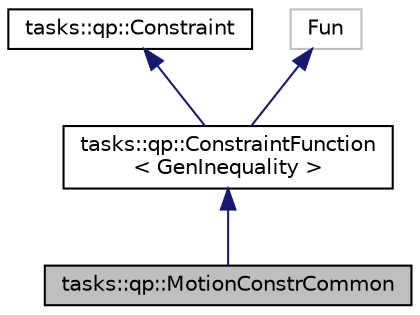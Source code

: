 digraph "tasks::qp::MotionConstrCommon"
{
  edge [fontname="Helvetica",fontsize="10",labelfontname="Helvetica",labelfontsize="10"];
  node [fontname="Helvetica",fontsize="10",shape=record];
  Node7 [label="tasks::qp::MotionConstrCommon",height=0.2,width=0.4,color="black", fillcolor="grey75", style="filled", fontcolor="black"];
  Node8 -> Node7 [dir="back",color="midnightblue",fontsize="10",style="solid",fontname="Helvetica"];
  Node8 [label="tasks::qp::ConstraintFunction\l\< GenInequality \>",height=0.2,width=0.4,color="black", fillcolor="white", style="filled",URL="$classtasks_1_1qp_1_1ConstraintFunction.html"];
  Node9 -> Node8 [dir="back",color="midnightblue",fontsize="10",style="solid",fontname="Helvetica"];
  Node9 [label="tasks::qp::Constraint",height=0.2,width=0.4,color="black", fillcolor="white", style="filled",URL="$classtasks_1_1qp_1_1Constraint.html"];
  Node10 -> Node8 [dir="back",color="midnightblue",fontsize="10",style="solid",fontname="Helvetica"];
  Node10 [label="Fun",height=0.2,width=0.4,color="grey75", fillcolor="white", style="filled"];
}
